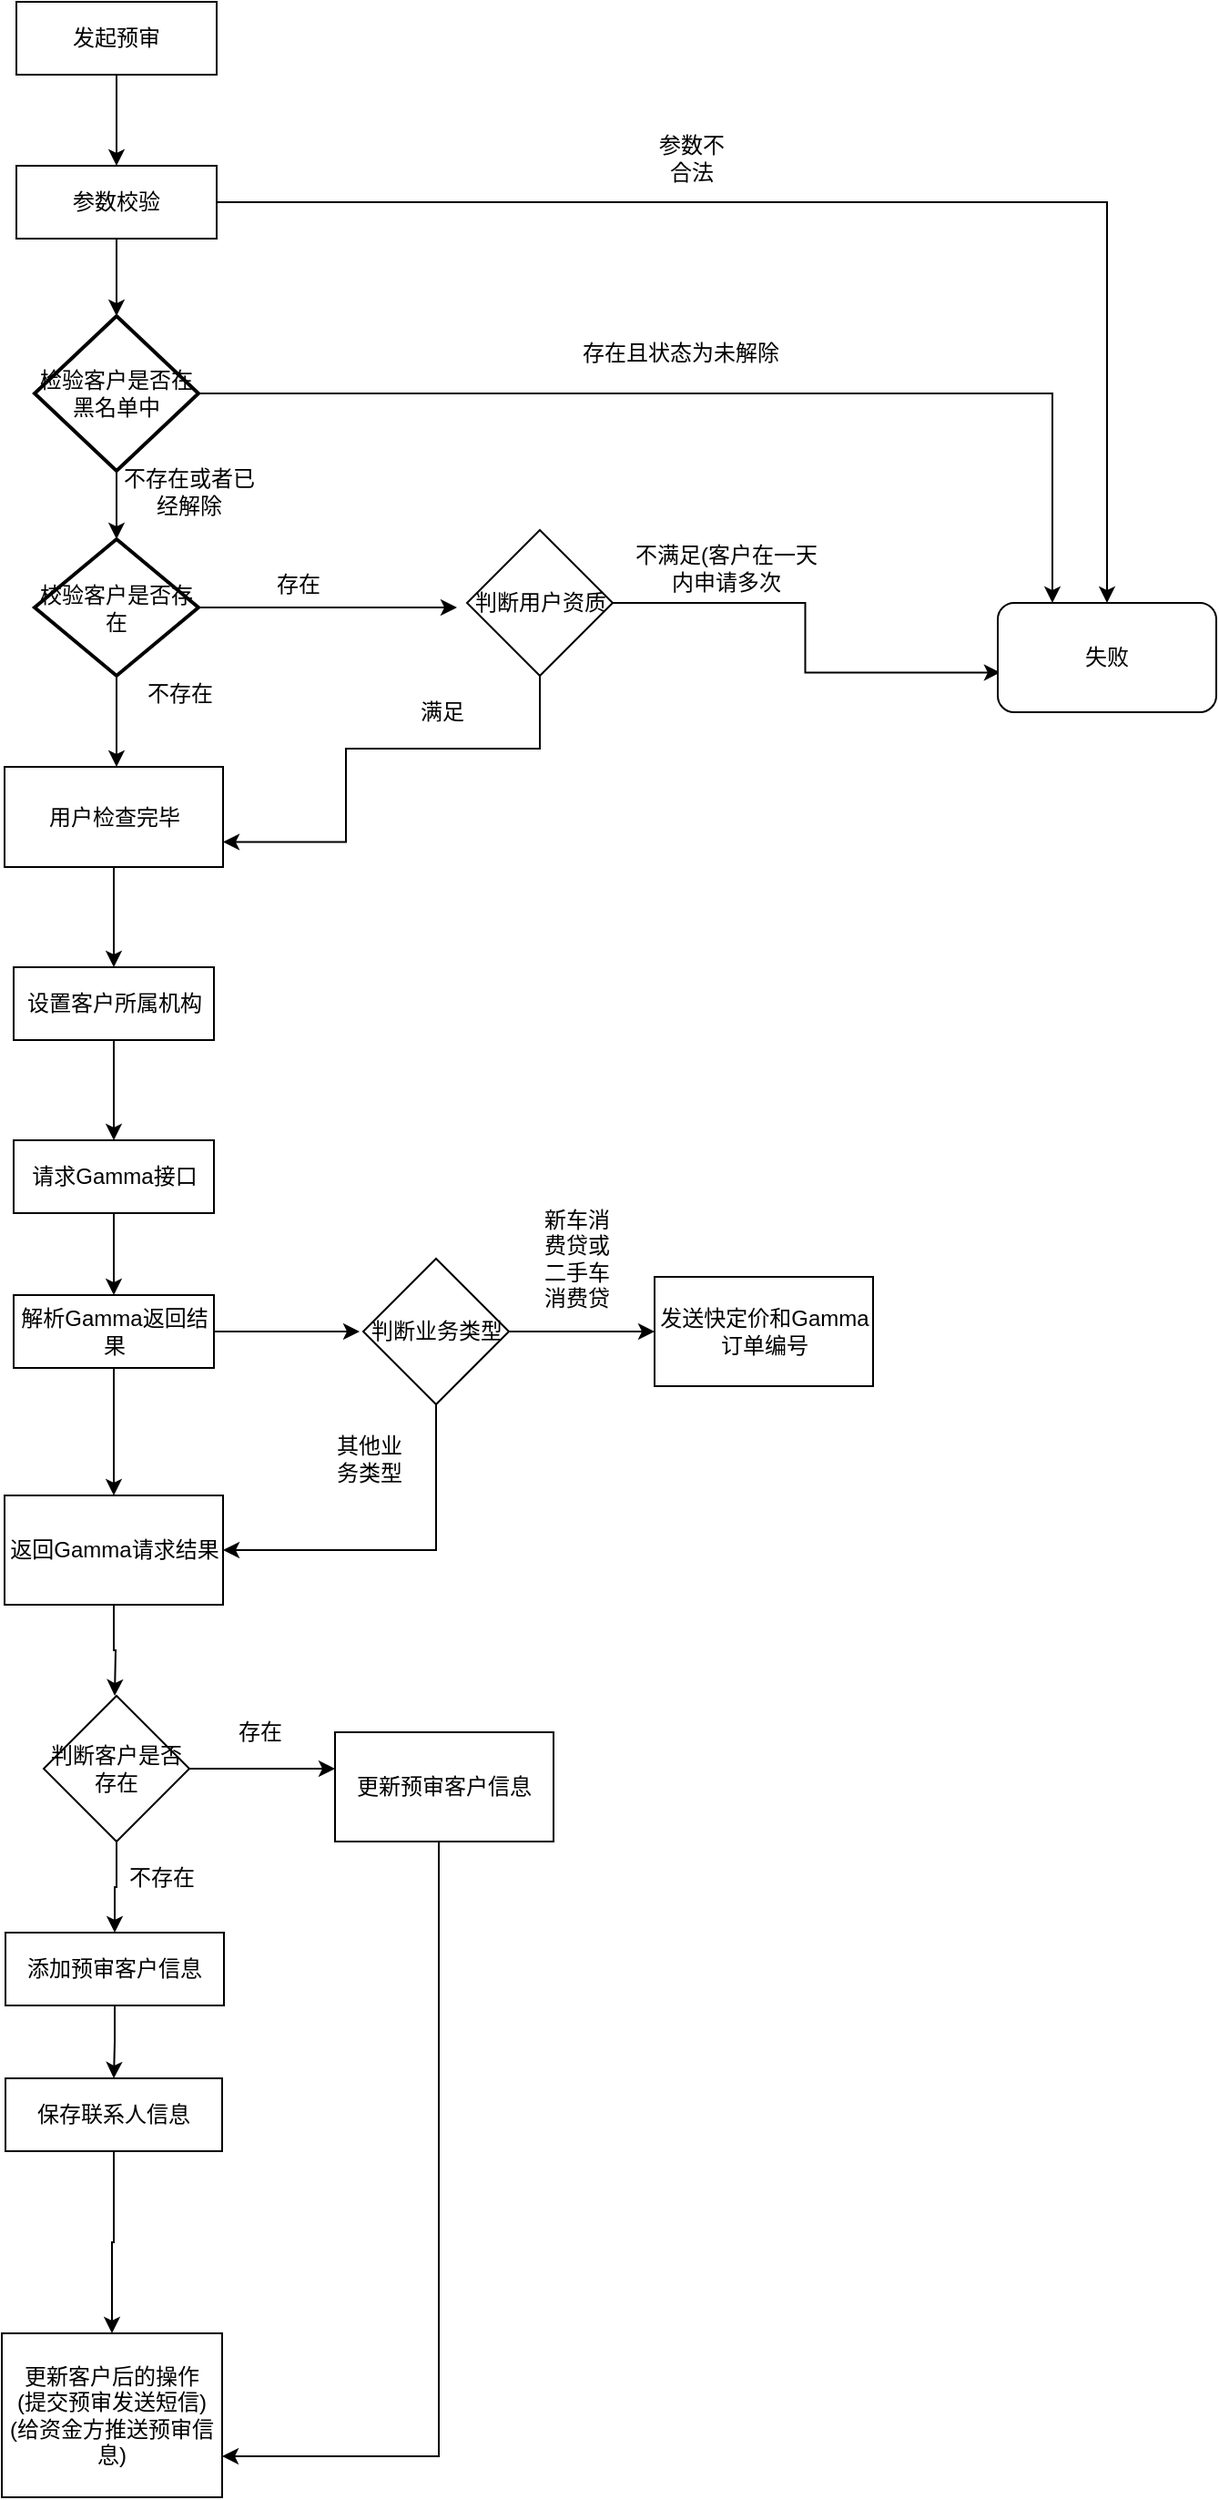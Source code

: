 <mxfile version="12.0.0" type="github" pages="1"><diagram id="cGaNAOll63QvNZCncId9" name="Page-1"><mxGraphModel dx="1408" dy="748" grid="1" gridSize="10" guides="1" tooltips="1" connect="1" arrows="1" fold="1" page="1" pageScale="1" pageWidth="827" pageHeight="2800" math="0" shadow="0"><root><mxCell id="0"/><mxCell id="1" parent="0"/><mxCell id="hWXVX-qKLf-N47iTShIa-1" value="" style="edgeStyle=orthogonalEdgeStyle;rounded=0;orthogonalLoop=1;jettySize=auto;html=1;" edge="1" parent="1" source="hWXVX-qKLf-N47iTShIa-2" target="hWXVX-qKLf-N47iTShIa-5"><mxGeometry relative="1" as="geometry"/></mxCell><mxCell id="hWXVX-qKLf-N47iTShIa-2" value="发起预审" style="rounded=0;whiteSpace=wrap;html=1;" vertex="1" parent="1"><mxGeometry x="278" y="190" width="110" height="40" as="geometry"/></mxCell><mxCell id="hWXVX-qKLf-N47iTShIa-3" value="" style="edgeStyle=orthogonalEdgeStyle;rounded=0;orthogonalLoop=1;jettySize=auto;html=1;" edge="1" parent="1" source="hWXVX-qKLf-N47iTShIa-5" target="hWXVX-qKLf-N47iTShIa-15"><mxGeometry relative="1" as="geometry"/></mxCell><mxCell id="hWXVX-qKLf-N47iTShIa-4" style="edgeStyle=orthogonalEdgeStyle;rounded=0;orthogonalLoop=1;jettySize=auto;html=1;" edge="1" parent="1" source="hWXVX-qKLf-N47iTShIa-5" target="hWXVX-qKLf-N47iTShIa-27"><mxGeometry relative="1" as="geometry"/></mxCell><mxCell id="hWXVX-qKLf-N47iTShIa-5" value="参数校验" style="rounded=0;whiteSpace=wrap;html=1;" vertex="1" parent="1"><mxGeometry x="278" y="280" width="110" height="40" as="geometry"/></mxCell><mxCell id="hWXVX-qKLf-N47iTShIa-6" value="" style="edgeStyle=orthogonalEdgeStyle;rounded=0;orthogonalLoop=1;jettySize=auto;html=1;" edge="1" parent="1" source="hWXVX-qKLf-N47iTShIa-7" target="hWXVX-qKLf-N47iTShIa-9"><mxGeometry relative="1" as="geometry"/></mxCell><mxCell id="hWXVX-qKLf-N47iTShIa-7" value="设置客户所属机构" style="rounded=0;whiteSpace=wrap;html=1;" vertex="1" parent="1"><mxGeometry x="276.5" y="720" width="110" height="40" as="geometry"/></mxCell><mxCell id="hWXVX-qKLf-N47iTShIa-8" value="" style="edgeStyle=orthogonalEdgeStyle;rounded=0;orthogonalLoop=1;jettySize=auto;html=1;" edge="1" parent="1" source="hWXVX-qKLf-N47iTShIa-9" target="hWXVX-qKLf-N47iTShIa-12"><mxGeometry relative="1" as="geometry"/></mxCell><mxCell id="hWXVX-qKLf-N47iTShIa-9" value="请求Gamma接口" style="rounded=0;whiteSpace=wrap;html=1;" vertex="1" parent="1"><mxGeometry x="276.5" y="815" width="110" height="40" as="geometry"/></mxCell><mxCell id="hWXVX-qKLf-N47iTShIa-10" value="" style="edgeStyle=orthogonalEdgeStyle;rounded=0;orthogonalLoop=1;jettySize=auto;html=1;" edge="1" parent="1" source="hWXVX-qKLf-N47iTShIa-12"><mxGeometry relative="1" as="geometry"><mxPoint x="466.5" y="920" as="targetPoint"/></mxGeometry></mxCell><mxCell id="hWXVX-qKLf-N47iTShIa-11" value="" style="edgeStyle=orthogonalEdgeStyle;rounded=0;orthogonalLoop=1;jettySize=auto;html=1;" edge="1" parent="1" source="hWXVX-qKLf-N47iTShIa-12" target="hWXVX-qKLf-N47iTShIa-36"><mxGeometry relative="1" as="geometry"/></mxCell><mxCell id="hWXVX-qKLf-N47iTShIa-12" value="解析Gamma返回结果" style="rounded=0;whiteSpace=wrap;html=1;" vertex="1" parent="1"><mxGeometry x="276.5" y="900" width="110" height="40" as="geometry"/></mxCell><mxCell id="hWXVX-qKLf-N47iTShIa-13" value="" style="edgeStyle=orthogonalEdgeStyle;rounded=0;orthogonalLoop=1;jettySize=auto;html=1;" edge="1" parent="1" source="hWXVX-qKLf-N47iTShIa-15" target="hWXVX-qKLf-N47iTShIa-18"><mxGeometry relative="1" as="geometry"/></mxCell><mxCell id="hWXVX-qKLf-N47iTShIa-14" style="edgeStyle=orthogonalEdgeStyle;rounded=0;orthogonalLoop=1;jettySize=auto;html=1;exitX=1;exitY=0.5;exitDx=0;exitDy=0;exitPerimeter=0;entryX=0.25;entryY=0;entryDx=0;entryDy=0;" edge="1" parent="1" source="hWXVX-qKLf-N47iTShIa-15" target="hWXVX-qKLf-N47iTShIa-27"><mxGeometry relative="1" as="geometry"/></mxCell><mxCell id="hWXVX-qKLf-N47iTShIa-15" value="&lt;span style=&quot;white-space: normal&quot;&gt;检验客户是否在黑名单中&lt;/span&gt;" style="strokeWidth=2;html=1;shape=mxgraph.flowchart.decision;whiteSpace=wrap;" vertex="1" parent="1"><mxGeometry x="288" y="362.5" width="90" height="85" as="geometry"/></mxCell><mxCell id="hWXVX-qKLf-N47iTShIa-16" value="" style="edgeStyle=orthogonalEdgeStyle;rounded=0;orthogonalLoop=1;jettySize=auto;html=1;entryX=0.5;entryY=0;entryDx=0;entryDy=0;" edge="1" parent="1" source="hWXVX-qKLf-N47iTShIa-18"><mxGeometry relative="1" as="geometry"><mxPoint x="333" y="610" as="targetPoint"/></mxGeometry></mxCell><mxCell id="hWXVX-qKLf-N47iTShIa-17" style="edgeStyle=orthogonalEdgeStyle;rounded=0;orthogonalLoop=1;jettySize=auto;html=1;" edge="1" parent="1" source="hWXVX-qKLf-N47iTShIa-18"><mxGeometry relative="1" as="geometry"><mxPoint x="520" y="522.5" as="targetPoint"/></mxGeometry></mxCell><mxCell id="hWXVX-qKLf-N47iTShIa-18" value="校验客户是否存在" style="strokeWidth=2;html=1;shape=mxgraph.flowchart.decision;whiteSpace=wrap;" vertex="1" parent="1"><mxGeometry x="288" y="485" width="90" height="75" as="geometry"/></mxCell><mxCell id="hWXVX-qKLf-N47iTShIa-19" value="存在且状态为未解除" style="text;html=1;strokeColor=none;fillColor=none;align=center;verticalAlign=middle;whiteSpace=wrap;rounded=0;" vertex="1" parent="1"><mxGeometry x="543" y="373" width="200" height="20" as="geometry"/></mxCell><mxCell id="hWXVX-qKLf-N47iTShIa-20" value="" style="edgeStyle=orthogonalEdgeStyle;rounded=0;orthogonalLoop=1;jettySize=auto;html=1;" edge="1" parent="1" source="hWXVX-qKLf-N47iTShIa-21" target="hWXVX-qKLf-N47iTShIa-7"><mxGeometry relative="1" as="geometry"/></mxCell><mxCell id="hWXVX-qKLf-N47iTShIa-21" value="用户检查完毕" style="rounded=0;whiteSpace=wrap;html=1;" vertex="1" parent="1"><mxGeometry x="271.5" y="610" width="120" height="55" as="geometry"/></mxCell><mxCell id="hWXVX-qKLf-N47iTShIa-22" value="不存在" style="text;html=1;strokeColor=none;fillColor=none;align=center;verticalAlign=middle;whiteSpace=wrap;rounded=0;" vertex="1" parent="1"><mxGeometry x="348" y="560" width="40" height="20" as="geometry"/></mxCell><mxCell id="hWXVX-qKLf-N47iTShIa-23" value="存在" style="text;html=1;strokeColor=none;fillColor=none;align=center;verticalAlign=middle;whiteSpace=wrap;rounded=0;" vertex="1" parent="1"><mxGeometry x="413" y="500" width="40" height="20" as="geometry"/></mxCell><mxCell id="hWXVX-qKLf-N47iTShIa-24" style="edgeStyle=orthogonalEdgeStyle;rounded=0;orthogonalLoop=1;jettySize=auto;html=1;entryX=1;entryY=0.75;entryDx=0;entryDy=0;" edge="1" parent="1" source="hWXVX-qKLf-N47iTShIa-26" target="hWXVX-qKLf-N47iTShIa-21"><mxGeometry relative="1" as="geometry"><Array as="points"><mxPoint x="566" y="600"/><mxPoint x="459" y="600"/><mxPoint x="459" y="651"/></Array></mxGeometry></mxCell><mxCell id="hWXVX-qKLf-N47iTShIa-25" style="edgeStyle=orthogonalEdgeStyle;rounded=0;orthogonalLoop=1;jettySize=auto;html=1;exitX=1;exitY=0.5;exitDx=0;exitDy=0;entryX=0.012;entryY=0.637;entryDx=0;entryDy=0;entryPerimeter=0;" edge="1" parent="1" source="hWXVX-qKLf-N47iTShIa-26" target="hWXVX-qKLf-N47iTShIa-27"><mxGeometry relative="1" as="geometry"/></mxCell><mxCell id="hWXVX-qKLf-N47iTShIa-26" value="&lt;span style=&quot;white-space: normal&quot;&gt;判断用户资质&lt;/span&gt;" style="rhombus;whiteSpace=wrap;html=1;" vertex="1" parent="1"><mxGeometry x="525.5" y="480" width="80" height="80" as="geometry"/></mxCell><mxCell id="hWXVX-qKLf-N47iTShIa-27" value="失败" style="rounded=1;whiteSpace=wrap;html=1;" vertex="1" parent="1"><mxGeometry x="817" y="520" width="120" height="60" as="geometry"/></mxCell><mxCell id="hWXVX-qKLf-N47iTShIa-28" value="不满足(客户在一天内申请多次" style="text;html=1;strokeColor=none;fillColor=none;align=center;verticalAlign=middle;whiteSpace=wrap;rounded=0;" vertex="1" parent="1"><mxGeometry x="613" y="468.5" width="110" height="64" as="geometry"/></mxCell><mxCell id="hWXVX-qKLf-N47iTShIa-29" value="不存在或者已经解除" style="text;html=1;strokeColor=none;fillColor=none;align=center;verticalAlign=middle;whiteSpace=wrap;rounded=0;" vertex="1" parent="1"><mxGeometry x="333" y="448.5" width="80" height="20" as="geometry"/></mxCell><mxCell id="hWXVX-qKLf-N47iTShIa-30" value="满足" style="text;html=1;strokeColor=none;fillColor=none;align=center;verticalAlign=middle;whiteSpace=wrap;rounded=0;" vertex="1" parent="1"><mxGeometry x="491.5" y="570" width="40" height="20" as="geometry"/></mxCell><mxCell id="hWXVX-qKLf-N47iTShIa-31" value="参数不合法" style="text;html=1;strokeColor=none;fillColor=none;align=center;verticalAlign=middle;whiteSpace=wrap;rounded=0;" vertex="1" parent="1"><mxGeometry x="628.5" y="266" width="40" height="20" as="geometry"/></mxCell><mxCell id="hWXVX-qKLf-N47iTShIa-32" style="edgeStyle=orthogonalEdgeStyle;rounded=0;orthogonalLoop=1;jettySize=auto;html=1;entryX=1;entryY=0.5;entryDx=0;entryDy=0;" edge="1" parent="1" source="hWXVX-qKLf-N47iTShIa-34" target="hWXVX-qKLf-N47iTShIa-36"><mxGeometry relative="1" as="geometry"><Array as="points"><mxPoint x="508.5" y="1040"/></Array></mxGeometry></mxCell><mxCell id="hWXVX-qKLf-N47iTShIa-33" value="" style="edgeStyle=orthogonalEdgeStyle;rounded=0;orthogonalLoop=1;jettySize=auto;html=1;" edge="1" parent="1" source="hWXVX-qKLf-N47iTShIa-34" target="hWXVX-qKLf-N47iTShIa-37"><mxGeometry relative="1" as="geometry"/></mxCell><mxCell id="hWXVX-qKLf-N47iTShIa-34" value="判断业务类型" style="rhombus;whiteSpace=wrap;html=1;" vertex="1" parent="1"><mxGeometry x="468.5" y="880" width="80" height="80" as="geometry"/></mxCell><mxCell id="hWXVX-qKLf-N47iTShIa-35" value="" style="edgeStyle=orthogonalEdgeStyle;rounded=0;orthogonalLoop=1;jettySize=auto;html=1;" edge="1" parent="1" source="hWXVX-qKLf-N47iTShIa-36"><mxGeometry relative="1" as="geometry"><mxPoint x="332" y="1120" as="targetPoint"/></mxGeometry></mxCell><mxCell id="hWXVX-qKLf-N47iTShIa-36" value="返回Gamma请求结果" style="rounded=0;whiteSpace=wrap;html=1;" vertex="1" parent="1"><mxGeometry x="271.5" y="1010" width="120" height="60" as="geometry"/></mxCell><mxCell id="hWXVX-qKLf-N47iTShIa-37" value="发送快定价和Gamma订单编号" style="rounded=0;whiteSpace=wrap;html=1;" vertex="1" parent="1"><mxGeometry x="628.5" y="890" width="120" height="60" as="geometry"/></mxCell><mxCell id="hWXVX-qKLf-N47iTShIa-38" value="新车消费贷或二手车消费贷" style="text;html=1;strokeColor=none;fillColor=none;align=center;verticalAlign=middle;whiteSpace=wrap;rounded=0;" vertex="1" parent="1"><mxGeometry x="565.5" y="870" width="40" height="20" as="geometry"/></mxCell><mxCell id="hWXVX-qKLf-N47iTShIa-39" value="其他业务类型" style="text;html=1;strokeColor=none;fillColor=none;align=center;verticalAlign=middle;whiteSpace=wrap;rounded=0;" vertex="1" parent="1"><mxGeometry x="451.5" y="980" width="40" height="20" as="geometry"/></mxCell><mxCell id="hWXVX-qKLf-N47iTShIa-40" value="" style="edgeStyle=orthogonalEdgeStyle;rounded=0;orthogonalLoop=1;jettySize=auto;html=1;" edge="1" parent="1" source="hWXVX-qKLf-N47iTShIa-42"><mxGeometry relative="1" as="geometry"><mxPoint x="453" y="1160" as="targetPoint"/></mxGeometry></mxCell><mxCell id="hWXVX-qKLf-N47iTShIa-41" style="edgeStyle=orthogonalEdgeStyle;rounded=0;orthogonalLoop=1;jettySize=auto;html=1;exitX=0.5;exitY=1;exitDx=0;exitDy=0;entryX=0.5;entryY=0;entryDx=0;entryDy=0;" edge="1" parent="1" source="hWXVX-qKLf-N47iTShIa-42" target="hWXVX-qKLf-N47iTShIa-48"><mxGeometry relative="1" as="geometry"/></mxCell><mxCell id="hWXVX-qKLf-N47iTShIa-42" value="判断客户是否存在" style="rhombus;whiteSpace=wrap;html=1;" vertex="1" parent="1"><mxGeometry x="293" y="1120" width="80" height="80" as="geometry"/></mxCell><mxCell id="hWXVX-qKLf-N47iTShIa-43" value="存在" style="text;html=1;strokeColor=none;fillColor=none;align=center;verticalAlign=middle;whiteSpace=wrap;rounded=0;" vertex="1" parent="1"><mxGeometry x="391.5" y="1130" width="40" height="20" as="geometry"/></mxCell><mxCell id="hWXVX-qKLf-N47iTShIa-44" style="edgeStyle=orthogonalEdgeStyle;rounded=0;orthogonalLoop=1;jettySize=auto;html=1;entryX=1;entryY=0.75;entryDx=0;entryDy=0;" edge="1" parent="1" source="hWXVX-qKLf-N47iTShIa-45" target="hWXVX-qKLf-N47iTShIa-51"><mxGeometry relative="1" as="geometry"><Array as="points"><mxPoint x="510" y="1538"/></Array></mxGeometry></mxCell><mxCell id="hWXVX-qKLf-N47iTShIa-45" value="更新预审客户信息" style="rounded=0;whiteSpace=wrap;html=1;" vertex="1" parent="1"><mxGeometry x="453" y="1140" width="120" height="60" as="geometry"/></mxCell><mxCell id="hWXVX-qKLf-N47iTShIa-46" value="不存在" style="text;html=1;strokeColor=none;fillColor=none;align=center;verticalAlign=middle;whiteSpace=wrap;rounded=0;" vertex="1" parent="1"><mxGeometry x="338" y="1210" width="40" height="20" as="geometry"/></mxCell><mxCell id="hWXVX-qKLf-N47iTShIa-47" value="" style="edgeStyle=orthogonalEdgeStyle;rounded=0;orthogonalLoop=1;jettySize=auto;html=1;" edge="1" parent="1" source="hWXVX-qKLf-N47iTShIa-48" target="hWXVX-qKLf-N47iTShIa-50"><mxGeometry relative="1" as="geometry"/></mxCell><mxCell id="hWXVX-qKLf-N47iTShIa-48" value="添加预审客户信息" style="rounded=0;whiteSpace=wrap;html=1;" vertex="1" parent="1"><mxGeometry x="272" y="1250" width="120" height="40" as="geometry"/></mxCell><mxCell id="hWXVX-qKLf-N47iTShIa-49" value="" style="edgeStyle=orthogonalEdgeStyle;rounded=0;orthogonalLoop=1;jettySize=auto;html=1;entryX=0.5;entryY=0;entryDx=0;entryDy=0;" edge="1" parent="1" source="hWXVX-qKLf-N47iTShIa-50" target="hWXVX-qKLf-N47iTShIa-51"><mxGeometry relative="1" as="geometry"><mxPoint x="331.5" y="1450" as="targetPoint"/></mxGeometry></mxCell><mxCell id="hWXVX-qKLf-N47iTShIa-50" value="保存联系人信息" style="rounded=0;whiteSpace=wrap;html=1;" vertex="1" parent="1"><mxGeometry x="272" y="1330" width="119" height="40" as="geometry"/></mxCell><mxCell id="hWXVX-qKLf-N47iTShIa-51" value="更新客户后的操作&lt;br&gt;(提交预审发送短信)&lt;br&gt;(给资金方推送预审信息)" style="rounded=0;whiteSpace=wrap;html=1;" vertex="1" parent="1"><mxGeometry x="270" y="1470" width="121" height="90" as="geometry"/></mxCell></root></mxGraphModel></diagram></mxfile>